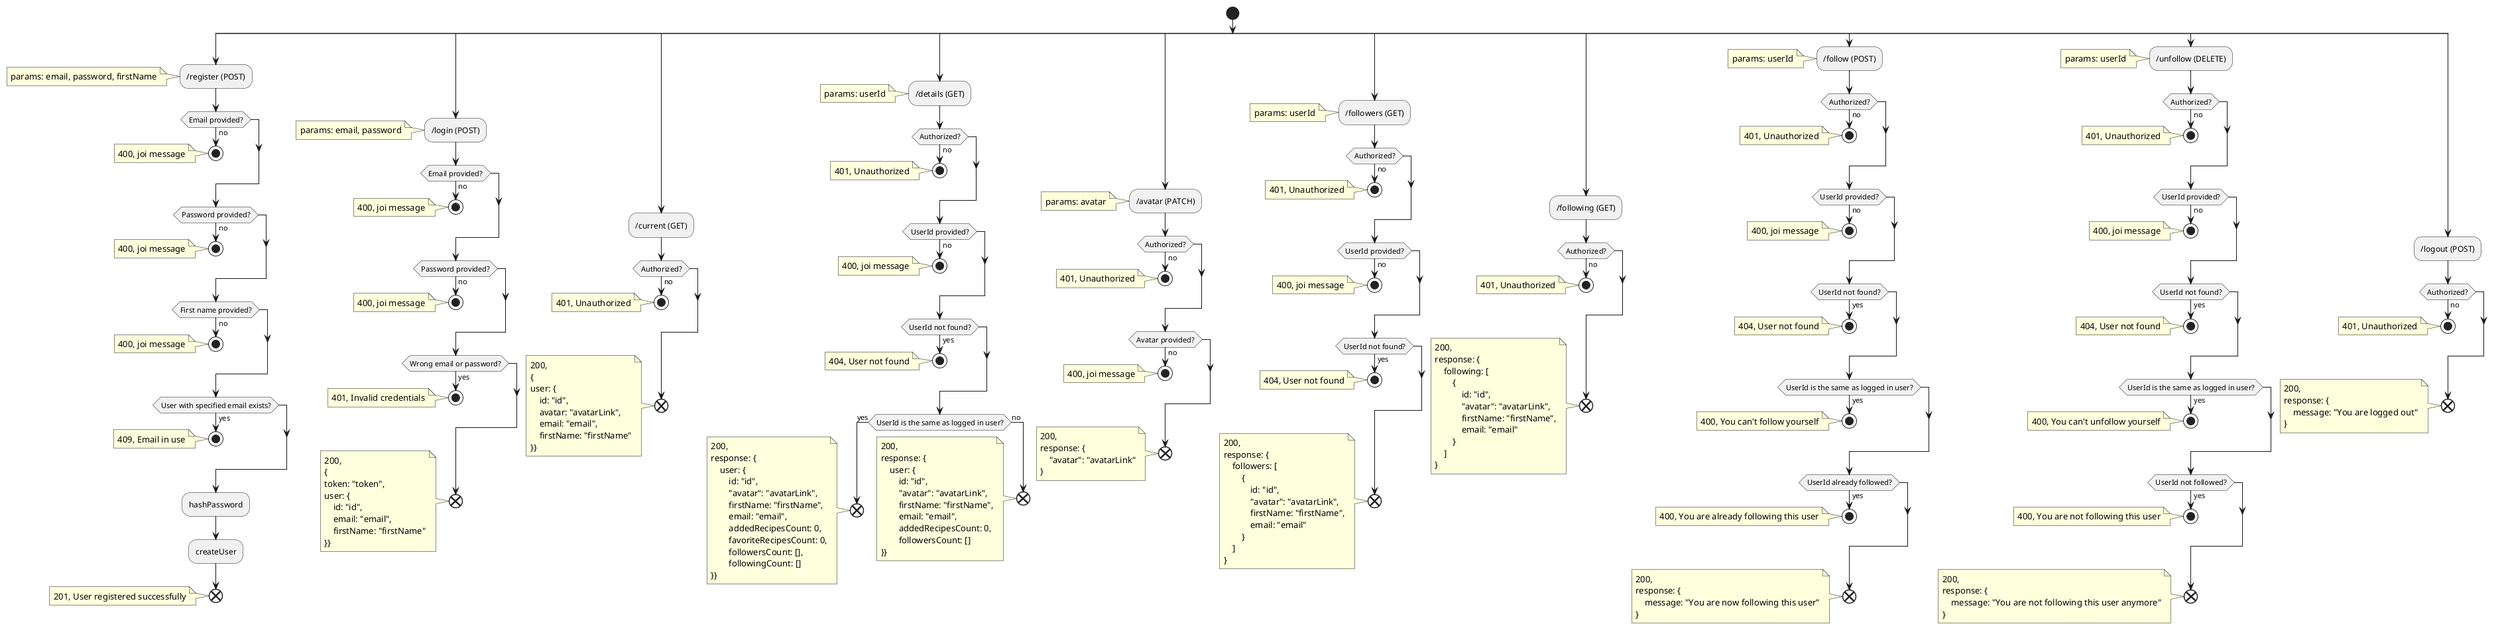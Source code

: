 @startuml users

!procedure $stop_if($param, $condition, $error, $message)
    if($param?) then ($condition)
        stop
        note left
            $error, $message
        end note
    endif
!endprocedure

!procedure $stop_if_unauthorized()
    $stop_if("Authorized", "no", "401", "Unauthorized")
!endprocedure

start

split
:/register (POST);
note left
    params: email, password, firstName
end note
$stop_if("Email provided", "no", "400", "joi message")
$stop_if("Password provided", "no", "400", "joi message")
$stop_if("First name provided", "no", "400", "joi message")
$stop_if("User with specified email exists", "yes", "409", "Email in use")
:hashPassword;
:createUser;

end
note left
    201, User registered successfully
end note

split again
:/login (POST);
note left
    params: email, password
end note
$stop_if("Email provided", "no", "400", "joi message")
$stop_if("Password provided", "no", "400", "joi message")
$stop_if("Wrong email or password", "yes", "401", "Invalid credentials")

end
note left
    200,
    {
    token: "token",
    user: {
        id: "id",
        email: "email",
        firstName: "firstName"
    }}
end note

split again
:/current (GET);
$stop_if_unauthorized()
end
note left
    200,
    {
    user: {
        id: "id",
        avatar: "avatarLink",
        email: "email",
        firstName: "firstName"
    }}
end note

split again
:/details (GET);
note left
    params: userId
end note
$stop_if_unauthorized()
$stop_if("UserId provided", "no", "400", "joi message")
$stop_if("UserId not found", "yes", "404", "User not found")
if(UserId is the same as logged in user?) then (yes)
    end
    note left
        200,
        response: {
            user: {
                id: "id",
                "avatar": "avatarLink",
                firstName: "firstName",
                email: "email",
                addedRecipesCount: 0,
                favoriteRecipesCount: 0,
                followersCount: [],
                followingCount: []
        }}
    end note
else (no)
    end
    note left
        200,
        response: {
            user: {
                id: "id",
                "avatar": "avatarLink",
                firstName: "firstName",
                email: "email",
                addedRecipesCount: 0,
                followersCount: []
        }}
    end note
endif

split again
:/avatar (PATCH);
note left
    params: avatar
end note
$stop_if_unauthorized()
$stop_if("Avatar provided", "no", "400", "joi message")
end
note left
    200,
    response: {
        "avatar": "avatarLink"
    }
end note

split again
:/followers (GET);
note left
    params: userId
end note
$stop_if_unauthorized()
$stop_if("UserId provided", "no", "400", "joi message")
$stop_if("UserId not found", "yes", "404", "User not found")
end
note left
    200,
    response: {
        followers: [
            {
                id: "id",
                "avatar": "avatarLink",
                firstName: "firstName",
                email: "email"
            }
        ]
    }
end note

split again
:/following (GET);
$stop_if_unauthorized()
end
note left
    200,
    response: {
        following: [
            {
                id: "id",
                "avatar": "avatarLink",
                firstName: "firstName",
                email: "email"
            }
        ]
    }
end note

split again
:/follow (POST);
note left
    params: userId
end note
$stop_if_unauthorized()
$stop_if("UserId provided", "no", "400", "joi message")
$stop_if("UserId not found", "yes", "404", "User not found")
$stop_if("UserId is the same as logged in user", "yes", "400", "You can't follow yourself")
$stop_if("UserId already followed", "yes", "400", "You are already following this user")

end
note left
    200,
    response: {
        message: "You are now following this user"
    }
end note

split again
:/unfollow (DELETE);
note left
    params: userId
end note
$stop_if_unauthorized()
$stop_if("UserId provided", "no", "400", "joi message")
$stop_if("UserId not found", "yes", "404", "User not found")
$stop_if("UserId is the same as logged in user", "yes", "400", "You can't unfollow yourself")
$stop_if("UserId not followed", "yes", "400", "You are not following this user")

end
note left
    200,
    response: {
        message: "You are not following this user anymore"
    }
end note

split again
:/logout (POST);
$stop_if_unauthorized()
end
note left
    200,
    response: {
        message: "You are logged out"
    }
end note

@enduml
